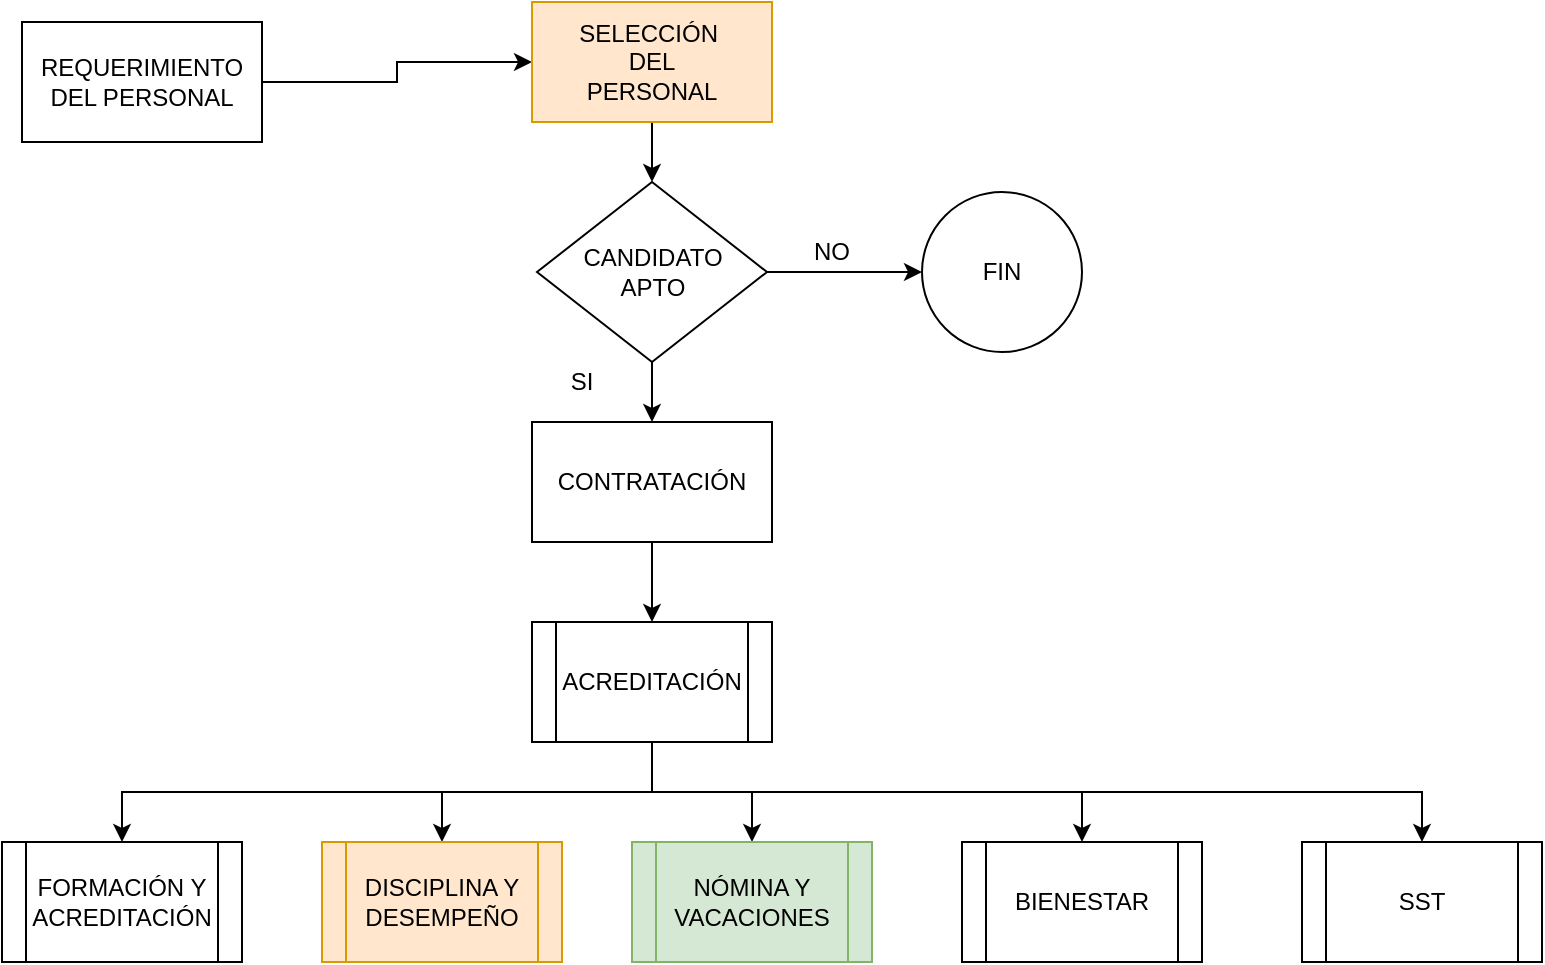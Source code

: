<mxfile version="20.2.2" type="github">
  <diagram id="T0ilVsNC7wKxDNPLaUD6" name="Page-1">
    <mxGraphModel dx="1426" dy="801" grid="1" gridSize="10" guides="1" tooltips="1" connect="1" arrows="1" fold="1" page="1" pageScale="1" pageWidth="850" pageHeight="1100" math="0" shadow="0">
      <root>
        <mxCell id="0" />
        <mxCell id="1" parent="0" />
        <mxCell id="-1c-Uow--uqYdpP_RSEN-9" style="edgeStyle=orthogonalEdgeStyle;rounded=0;orthogonalLoop=1;jettySize=auto;html=1;exitX=1;exitY=0.5;exitDx=0;exitDy=0;" parent="1" source="-1c-Uow--uqYdpP_RSEN-1" target="-1c-Uow--uqYdpP_RSEN-8" edge="1">
          <mxGeometry relative="1" as="geometry" />
        </mxCell>
        <mxCell id="-1c-Uow--uqYdpP_RSEN-1" value="REQUERIMIENTO DEL PERSONAL" style="rounded=0;whiteSpace=wrap;html=1;" parent="1" vertex="1">
          <mxGeometry x="60" y="130" width="120" height="60" as="geometry" />
        </mxCell>
        <mxCell id="-1c-Uow--uqYdpP_RSEN-11" style="edgeStyle=orthogonalEdgeStyle;rounded=0;orthogonalLoop=1;jettySize=auto;html=1;exitX=1;exitY=0.5;exitDx=0;exitDy=0;" parent="1" source="-1c-Uow--uqYdpP_RSEN-2" target="-1c-Uow--uqYdpP_RSEN-4" edge="1">
          <mxGeometry relative="1" as="geometry" />
        </mxCell>
        <mxCell id="-1c-Uow--uqYdpP_RSEN-12" style="edgeStyle=orthogonalEdgeStyle;rounded=0;orthogonalLoop=1;jettySize=auto;html=1;exitX=0.5;exitY=1;exitDx=0;exitDy=0;entryX=0.5;entryY=0;entryDx=0;entryDy=0;" parent="1" source="-1c-Uow--uqYdpP_RSEN-2" target="-1c-Uow--uqYdpP_RSEN-6" edge="1">
          <mxGeometry relative="1" as="geometry" />
        </mxCell>
        <mxCell id="-1c-Uow--uqYdpP_RSEN-2" value="CANDIDATO&lt;br&gt;APTO" style="rhombus;whiteSpace=wrap;html=1;" parent="1" vertex="1">
          <mxGeometry x="317.5" y="210" width="115" height="90" as="geometry" />
        </mxCell>
        <mxCell id="-1c-Uow--uqYdpP_RSEN-4" value="FIN" style="ellipse;whiteSpace=wrap;html=1;aspect=fixed;" parent="1" vertex="1">
          <mxGeometry x="510" y="215" width="80" height="80" as="geometry" />
        </mxCell>
        <mxCell id="bKaEDpMlJGmUdyzLtjko-1" style="edgeStyle=orthogonalEdgeStyle;rounded=0;orthogonalLoop=1;jettySize=auto;html=1;exitX=0.5;exitY=1;exitDx=0;exitDy=0;entryX=0.5;entryY=0;entryDx=0;entryDy=0;" edge="1" parent="1" source="-1c-Uow--uqYdpP_RSEN-6" target="-1c-Uow--uqYdpP_RSEN-7">
          <mxGeometry relative="1" as="geometry" />
        </mxCell>
        <mxCell id="-1c-Uow--uqYdpP_RSEN-6" value="CONTRATACIÓN" style="rounded=0;whiteSpace=wrap;html=1;" parent="1" vertex="1">
          <mxGeometry x="315" y="330" width="120" height="60" as="geometry" />
        </mxCell>
        <mxCell id="bKaEDpMlJGmUdyzLtjko-2" style="edgeStyle=orthogonalEdgeStyle;rounded=0;orthogonalLoop=1;jettySize=auto;html=1;exitX=0.5;exitY=1;exitDx=0;exitDy=0;entryX=0.5;entryY=0;entryDx=0;entryDy=0;" edge="1" parent="1" source="-1c-Uow--uqYdpP_RSEN-7" target="-1c-Uow--uqYdpP_RSEN-24">
          <mxGeometry relative="1" as="geometry" />
        </mxCell>
        <mxCell id="bKaEDpMlJGmUdyzLtjko-3" style="edgeStyle=orthogonalEdgeStyle;rounded=0;orthogonalLoop=1;jettySize=auto;html=1;exitX=0.5;exitY=1;exitDx=0;exitDy=0;entryX=0.5;entryY=0;entryDx=0;entryDy=0;" edge="1" parent="1" source="-1c-Uow--uqYdpP_RSEN-7" target="-1c-Uow--uqYdpP_RSEN-21">
          <mxGeometry relative="1" as="geometry" />
        </mxCell>
        <mxCell id="bKaEDpMlJGmUdyzLtjko-4" style="edgeStyle=orthogonalEdgeStyle;rounded=0;orthogonalLoop=1;jettySize=auto;html=1;exitX=0.5;exitY=1;exitDx=0;exitDy=0;entryX=0.5;entryY=0;entryDx=0;entryDy=0;" edge="1" parent="1" source="-1c-Uow--uqYdpP_RSEN-7" target="-1c-Uow--uqYdpP_RSEN-20">
          <mxGeometry relative="1" as="geometry" />
        </mxCell>
        <mxCell id="bKaEDpMlJGmUdyzLtjko-5" style="edgeStyle=orthogonalEdgeStyle;rounded=0;orthogonalLoop=1;jettySize=auto;html=1;exitX=0.5;exitY=1;exitDx=0;exitDy=0;" edge="1" parent="1" source="-1c-Uow--uqYdpP_RSEN-7" target="-1c-Uow--uqYdpP_RSEN-22">
          <mxGeometry relative="1" as="geometry" />
        </mxCell>
        <mxCell id="bKaEDpMlJGmUdyzLtjko-6" style="edgeStyle=orthogonalEdgeStyle;rounded=0;orthogonalLoop=1;jettySize=auto;html=1;exitX=0.5;exitY=1;exitDx=0;exitDy=0;" edge="1" parent="1" source="-1c-Uow--uqYdpP_RSEN-7" target="-1c-Uow--uqYdpP_RSEN-23">
          <mxGeometry relative="1" as="geometry" />
        </mxCell>
        <mxCell id="-1c-Uow--uqYdpP_RSEN-7" value="ACREDITACIÓN" style="shape=process;whiteSpace=wrap;html=1;backgroundOutline=1;" parent="1" vertex="1">
          <mxGeometry x="315" y="430" width="120" height="60" as="geometry" />
        </mxCell>
        <mxCell id="-1c-Uow--uqYdpP_RSEN-10" style="edgeStyle=orthogonalEdgeStyle;rounded=0;orthogonalLoop=1;jettySize=auto;html=1;exitX=0.5;exitY=1;exitDx=0;exitDy=0;entryX=0.5;entryY=0;entryDx=0;entryDy=0;" parent="1" source="-1c-Uow--uqYdpP_RSEN-8" target="-1c-Uow--uqYdpP_RSEN-2" edge="1">
          <mxGeometry relative="1" as="geometry" />
        </mxCell>
        <mxCell id="-1c-Uow--uqYdpP_RSEN-8" value="SELECCIÓN&amp;nbsp;&lt;br&gt;DEL&lt;br&gt;PERSONAL" style="rounded=0;whiteSpace=wrap;html=1;fillColor=#ffe6cc;strokeColor=#d79b00;" parent="1" vertex="1">
          <mxGeometry x="315" y="120" width="120" height="60" as="geometry" />
        </mxCell>
        <mxCell id="-1c-Uow--uqYdpP_RSEN-14" value="NO" style="text;html=1;strokeColor=none;fillColor=none;align=center;verticalAlign=middle;whiteSpace=wrap;rounded=0;" parent="1" vertex="1">
          <mxGeometry x="435" y="230" width="60" height="30" as="geometry" />
        </mxCell>
        <mxCell id="-1c-Uow--uqYdpP_RSEN-15" value="SI" style="text;html=1;strokeColor=none;fillColor=none;align=center;verticalAlign=middle;whiteSpace=wrap;rounded=0;" parent="1" vertex="1">
          <mxGeometry x="310" y="295" width="60" height="30" as="geometry" />
        </mxCell>
        <mxCell id="-1c-Uow--uqYdpP_RSEN-20" value="NÓMINA Y VACACIONES" style="shape=process;whiteSpace=wrap;html=1;backgroundOutline=1;fillColor=#d5e8d4;strokeColor=#82b366;" parent="1" vertex="1">
          <mxGeometry x="365" y="540" width="120" height="60" as="geometry" />
        </mxCell>
        <mxCell id="-1c-Uow--uqYdpP_RSEN-21" value="DISCIPLINA Y DESEMPEÑO" style="shape=process;whiteSpace=wrap;html=1;backgroundOutline=1;fillColor=#ffe6cc;strokeColor=#d79b00;" parent="1" vertex="1">
          <mxGeometry x="210" y="540" width="120" height="60" as="geometry" />
        </mxCell>
        <mxCell id="-1c-Uow--uqYdpP_RSEN-22" value="BIENESTAR" style="shape=process;whiteSpace=wrap;html=1;backgroundOutline=1;" parent="1" vertex="1">
          <mxGeometry x="530" y="540" width="120" height="60" as="geometry" />
        </mxCell>
        <mxCell id="-1c-Uow--uqYdpP_RSEN-23" value="SST" style="shape=process;whiteSpace=wrap;html=1;backgroundOutline=1;" parent="1" vertex="1">
          <mxGeometry x="700" y="540" width="120" height="60" as="geometry" />
        </mxCell>
        <mxCell id="-1c-Uow--uqYdpP_RSEN-24" value="FORMACIÓN Y ACREDITACIÓN" style="shape=process;whiteSpace=wrap;html=1;backgroundOutline=1;" parent="1" vertex="1">
          <mxGeometry x="50" y="540" width="120" height="60" as="geometry" />
        </mxCell>
      </root>
    </mxGraphModel>
  </diagram>
</mxfile>
